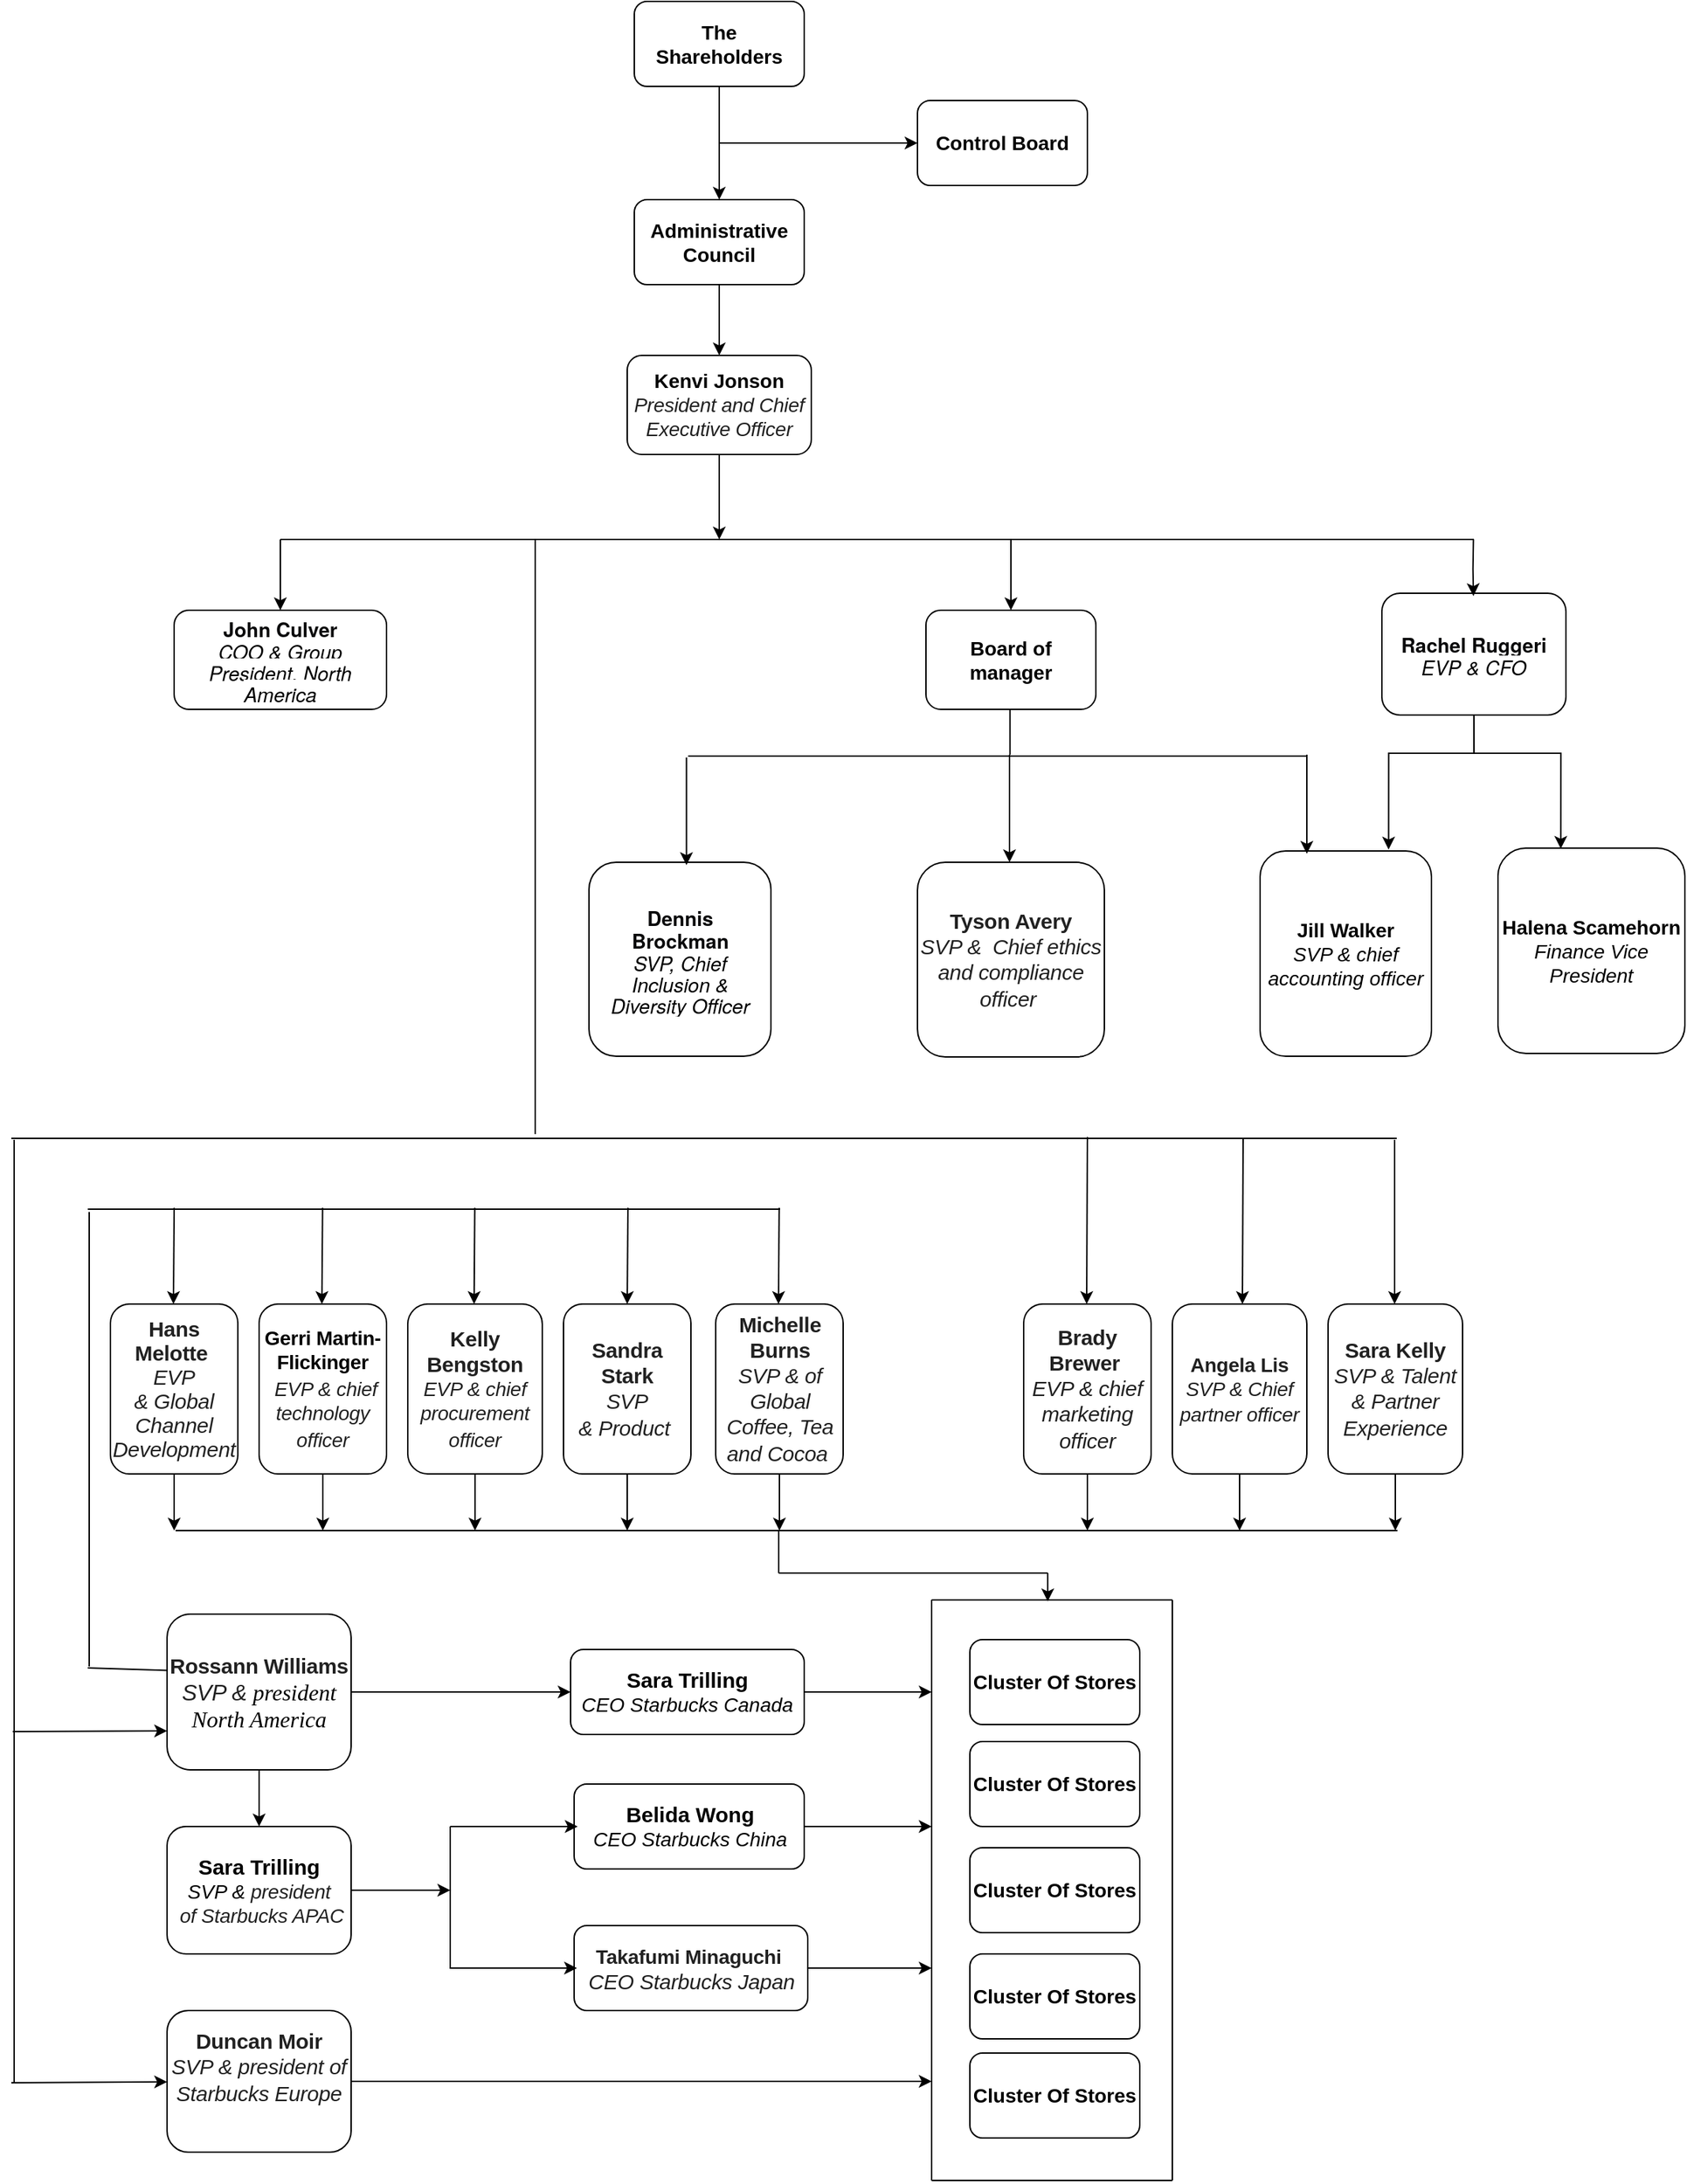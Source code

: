 <mxfile version="15.8.2" type="github">
  <diagram id="qDQVVjZggAvq5iXtG7DZ" name="Page-1">
    <mxGraphModel dx="1384" dy="695" grid="0" gridSize="10" guides="1" tooltips="1" connect="1" arrows="1" fold="1" page="1" pageScale="1" pageWidth="1654" pageHeight="2336" math="0" shadow="0">
      <root>
        <mxCell id="0" />
        <mxCell id="1" parent="0" />
        <mxCell id="n83esbBirV2OATA_u-Oh-4" style="edgeStyle=orthogonalEdgeStyle;rounded=0;orthogonalLoop=1;jettySize=auto;html=1;entryX=0.5;entryY=0;entryDx=0;entryDy=0;" parent="1" source="n83esbBirV2OATA_u-Oh-1" target="n83esbBirV2OATA_u-Oh-3" edge="1">
          <mxGeometry relative="1" as="geometry" />
        </mxCell>
        <mxCell id="n83esbBirV2OATA_u-Oh-1" value="&lt;b&gt;&lt;font style=&quot;font-size: 14px&quot;&gt;The Shareholders&lt;/font&gt;&lt;/b&gt;" style="rounded=1;whiteSpace=wrap;html=1;" parent="1" vertex="1">
          <mxGeometry x="480" y="20" width="120" height="60" as="geometry" />
        </mxCell>
        <mxCell id="n83esbBirV2OATA_u-Oh-10" style="edgeStyle=orthogonalEdgeStyle;rounded=0;orthogonalLoop=1;jettySize=auto;html=1;entryX=0.5;entryY=0;entryDx=0;entryDy=0;" parent="1" source="n83esbBirV2OATA_u-Oh-3" target="n83esbBirV2OATA_u-Oh-8" edge="1">
          <mxGeometry relative="1" as="geometry" />
        </mxCell>
        <mxCell id="n83esbBirV2OATA_u-Oh-3" value="&lt;b&gt;&lt;font style=&quot;font-size: 14px&quot;&gt;Administrative Council&lt;/font&gt;&lt;/b&gt;" style="rounded=1;whiteSpace=wrap;html=1;" parent="1" vertex="1">
          <mxGeometry x="480" y="160" width="120" height="60" as="geometry" />
        </mxCell>
        <mxCell id="n83esbBirV2OATA_u-Oh-5" value="&lt;b&gt;&lt;font style=&quot;font-size: 14px&quot;&gt;Control Board&lt;/font&gt;&lt;/b&gt;" style="rounded=1;whiteSpace=wrap;html=1;" parent="1" vertex="1">
          <mxGeometry x="680" y="90" width="120" height="60" as="geometry" />
        </mxCell>
        <mxCell id="n83esbBirV2OATA_u-Oh-7" value="" style="endArrow=classic;html=1;rounded=0;entryX=0;entryY=0.5;entryDx=0;entryDy=0;" parent="1" target="n83esbBirV2OATA_u-Oh-5" edge="1">
          <mxGeometry width="50" height="50" relative="1" as="geometry">
            <mxPoint x="540" y="120" as="sourcePoint" />
            <mxPoint x="490" y="270" as="targetPoint" />
          </mxGeometry>
        </mxCell>
        <mxCell id="n83esbBirV2OATA_u-Oh-12" style="edgeStyle=orthogonalEdgeStyle;rounded=0;orthogonalLoop=1;jettySize=auto;html=1;exitX=0.5;exitY=1;exitDx=0;exitDy=0;" parent="1" source="n83esbBirV2OATA_u-Oh-8" edge="1">
          <mxGeometry relative="1" as="geometry">
            <mxPoint x="540" y="400" as="targetPoint" />
          </mxGeometry>
        </mxCell>
        <mxCell id="n83esbBirV2OATA_u-Oh-8" value="&lt;font style=&quot;font-size: 14px&quot;&gt;&lt;b&gt;&lt;font style=&quot;font-size: 14px&quot;&gt;Kenvi Jonson&lt;/font&gt;&lt;/b&gt;&lt;br&gt;&lt;span style=&quot;color: rgba(0 , 0 , 0 , 0.87) ; font-family: &amp;#34;sodo sans&amp;#34; , , &amp;#34;blinkmacsystemfont&amp;#34; , &amp;#34;segoe ui&amp;#34; , &amp;#34;roboto&amp;#34; , &amp;#34;oxygen&amp;#34; , &amp;#34;ubuntu&amp;#34; , &amp;#34;cantarell&amp;#34; , &amp;#34;fira sans&amp;#34; , &amp;#34;droid sans&amp;#34; , &amp;#34;helvetica neue&amp;#34; , sans-serif ; letter-spacing: -0.14px ; background-color: rgb(255 , 255 , 255)&quot;&gt;&lt;font style=&quot;font-size: 14px&quot;&gt;&lt;i&gt;President and Chief Executive Officer&lt;/i&gt;&lt;/font&gt;&lt;/span&gt;&lt;/font&gt;" style="rounded=1;whiteSpace=wrap;html=1;" parent="1" vertex="1">
          <mxGeometry x="475" y="270" width="130" height="70" as="geometry" />
        </mxCell>
        <mxCell id="n83esbBirV2OATA_u-Oh-11" value="&lt;div class=&quot;_26nIL&quot; style=&quot;box-sizing: inherit ; outline: none ; margin-bottom: 1px ; padding: 0px 10px ; line-height: 16px ; overflow: hidden ; color: rgb(10 , 10 , 11) ; font-family: &amp;#34;basis grotesque pro&amp;#34; , &amp;#34;helveticaneue&amp;#34; , sans-serif ; font-size: 14px&quot;&gt;&lt;b&gt;&lt;font style=&quot;font-size: 14px&quot;&gt;John Culver&lt;/font&gt;&lt;/b&gt;&lt;/div&gt;&lt;div class=&quot;_1xSyr&quot; style=&quot;box-sizing: inherit ; line-height: 15px ; overflow: hidden ; padding: 0px 10px ; font-family: &amp;#34;basis grotesque pro&amp;#34; , &amp;#34;helveticaneue&amp;#34; , sans-serif ; font-size: 14px&quot;&gt;&lt;span style=&quot;font-family: &amp;#34;basis grotesque pro&amp;#34; , &amp;#34;helveticaneue&amp;#34; , sans-serif ; background-color: rgb(255 , 255 , 255)&quot;&gt;&lt;font style=&quot;font-size: 14px&quot;&gt;&lt;i&gt;COO &amp;amp; Group President, North America&lt;/i&gt;&lt;/font&gt;&lt;/span&gt;&lt;br&gt;&lt;/div&gt;" style="rounded=1;whiteSpace=wrap;html=1;" parent="1" vertex="1">
          <mxGeometry x="155" y="450" width="150" height="70" as="geometry" />
        </mxCell>
        <mxCell id="n83esbBirV2OATA_u-Oh-13" value="&lt;b&gt;&lt;font style=&quot;font-size: 14px&quot;&gt;Board of manager&lt;/font&gt;&lt;/b&gt;" style="rounded=1;whiteSpace=wrap;html=1;" parent="1" vertex="1">
          <mxGeometry x="686" y="450" width="120" height="70" as="geometry" />
        </mxCell>
        <mxCell id="gqmgcg7le5RDjrDc-x5_-16" style="edgeStyle=orthogonalEdgeStyle;rounded=0;orthogonalLoop=1;jettySize=auto;html=1;entryX=0.336;entryY=0.003;entryDx=0;entryDy=0;entryPerimeter=0;" edge="1" parent="1" source="n83esbBirV2OATA_u-Oh-16" target="n83esbBirV2OATA_u-Oh-28">
          <mxGeometry relative="1" as="geometry">
            <Array as="points">
              <mxPoint x="1073" y="551" />
              <mxPoint x="1134" y="551" />
            </Array>
          </mxGeometry>
        </mxCell>
        <mxCell id="gqmgcg7le5RDjrDc-x5_-27" style="edgeStyle=orthogonalEdgeStyle;rounded=0;orthogonalLoop=1;jettySize=auto;html=1;entryX=0.75;entryY=0;entryDx=0;entryDy=0;fontColor=#000000;" edge="1" parent="1">
          <mxGeometry relative="1" as="geometry">
            <mxPoint x="1073.067" y="523" as="sourcePoint" />
            <mxPoint x="1012.75" y="619" as="targetPoint" />
            <Array as="points">
              <mxPoint x="1073" y="551" />
              <mxPoint x="1013" y="551" />
            </Array>
          </mxGeometry>
        </mxCell>
        <mxCell id="n83esbBirV2OATA_u-Oh-16" value="&lt;div class=&quot;_26nIL&quot; style=&quot;box-sizing: inherit ; outline: none ; margin-bottom: 1px ; padding: 0px 10px ; line-height: 16px ; overflow: hidden ; color: rgb(10 , 10 , 11) ; font-family: &amp;#34;basis grotesque pro&amp;#34; , &amp;#34;helveticaneue&amp;#34; , sans-serif ; font-size: 14px&quot;&gt;&lt;font style=&quot;box-sizing: inherit ; vertical-align: inherit ; font-size: 14px&quot;&gt;&lt;b&gt;Rachel Ruggeri&lt;/b&gt;&lt;/font&gt;&lt;/div&gt;&lt;div class=&quot;_1xSyr&quot; style=&quot;box-sizing: inherit ; line-height: 15px ; overflow: hidden ; padding: 0px 10px ; font-family: &amp;#34;basis grotesque pro&amp;#34; , &amp;#34;helveticaneue&amp;#34; , sans-serif ; font-size: 14px&quot;&gt;&lt;font style=&quot;box-sizing: inherit ; vertical-align: inherit ; font-size: 14px&quot;&gt;&lt;i&gt;EVP &amp;amp; CFO&lt;/i&gt;&lt;/font&gt;&lt;/div&gt;" style="rounded=1;whiteSpace=wrap;html=1;" parent="1" vertex="1">
          <mxGeometry x="1008" y="438" width="130" height="86" as="geometry" />
        </mxCell>
        <mxCell id="n83esbBirV2OATA_u-Oh-20" value="" style="endArrow=none;html=1;rounded=0;" parent="1" edge="1">
          <mxGeometry width="50" height="50" relative="1" as="geometry">
            <mxPoint x="230" y="400" as="sourcePoint" />
            <mxPoint x="1073" y="400" as="targetPoint" />
          </mxGeometry>
        </mxCell>
        <mxCell id="n83esbBirV2OATA_u-Oh-23" value="" style="endArrow=classic;html=1;rounded=0;" parent="1" target="n83esbBirV2OATA_u-Oh-11" edge="1">
          <mxGeometry width="50" height="50" relative="1" as="geometry">
            <mxPoint x="230" y="400" as="sourcePoint" />
            <mxPoint x="490" y="470" as="targetPoint" />
          </mxGeometry>
        </mxCell>
        <mxCell id="n83esbBirV2OATA_u-Oh-24" value="" style="endArrow=classic;html=1;rounded=0;entryX=0.5;entryY=0;entryDx=0;entryDy=0;" parent="1" target="n83esbBirV2OATA_u-Oh-13" edge="1">
          <mxGeometry width="50" height="50" relative="1" as="geometry">
            <mxPoint x="746" y="400" as="sourcePoint" />
            <mxPoint x="490" y="470" as="targetPoint" />
          </mxGeometry>
        </mxCell>
        <mxCell id="n83esbBirV2OATA_u-Oh-25" value="" style="endArrow=classic;html=1;rounded=0;" parent="1" edge="1">
          <mxGeometry width="50" height="50" relative="1" as="geometry">
            <mxPoint x="1072.66" y="400" as="sourcePoint" />
            <mxPoint x="1072.66" y="440" as="targetPoint" />
            <Array as="points">
              <mxPoint x="1072.33" y="421" />
            </Array>
          </mxGeometry>
        </mxCell>
        <mxCell id="n83esbBirV2OATA_u-Oh-26" value="&lt;div class=&quot;_26nIL&quot; style=&quot;box-sizing: inherit ; outline: none ; margin-bottom: 1px ; padding: 0px 10px ; line-height: 16px ; overflow: hidden ; color: rgb(10 , 10 , 11) ; font-family: &amp;#34;basis grotesque pro&amp;#34; , &amp;#34;helveticaneue&amp;#34; , sans-serif ; font-size: 14px&quot;&gt;&lt;b&gt;&lt;font style=&quot;font-size: 14px&quot;&gt;Dennis Brockman&lt;/font&gt;&lt;/b&gt;&lt;/div&gt;&lt;div class=&quot;_1xSyr&quot; style=&quot;box-sizing: inherit ; line-height: 15px ; overflow: hidden ; padding: 0px 10px ; font-family: &amp;#34;basis grotesque pro&amp;#34; , &amp;#34;helveticaneue&amp;#34; , sans-serif ; font-size: 14px&quot;&gt;&lt;font style=&quot;font-size: 14px&quot;&gt;&lt;i&gt;SVP, Chief Inclusion &amp;amp; Diversity Officer&lt;/i&gt;&lt;/font&gt;&lt;/div&gt;" style="rounded=1;whiteSpace=wrap;html=1;" parent="1" vertex="1">
          <mxGeometry x="448" y="628" width="128.5" height="137" as="geometry" />
        </mxCell>
        <mxCell id="n83esbBirV2OATA_u-Oh-27" value="&lt;font style=&quot;font-size: 14px&quot;&gt;&lt;font style=&quot;font-size: 14px&quot;&gt;&lt;b&gt;Jill Walker&lt;/b&gt;&lt;/font&gt;&lt;br&gt;&lt;i&gt;SVP &amp;amp; chief accounting officer&lt;/i&gt;&lt;/font&gt;" style="rounded=1;whiteSpace=wrap;html=1;" parent="1" vertex="1">
          <mxGeometry x="922" y="620" width="121" height="145" as="geometry" />
        </mxCell>
        <mxCell id="n83esbBirV2OATA_u-Oh-28" value="&lt;font style=&quot;font-size: 14px&quot;&gt;&lt;b&gt;&lt;font style=&quot;font-size: 14px&quot;&gt;Halena Scamehorn&lt;/font&gt;&lt;/b&gt;&lt;br&gt;&lt;i&gt;Finance Vice President&lt;/i&gt;&lt;/font&gt;" style="rounded=1;whiteSpace=wrap;html=1;" parent="1" vertex="1">
          <mxGeometry x="1090" y="618" width="132" height="145" as="geometry" />
        </mxCell>
        <mxCell id="n83esbBirV2OATA_u-Oh-41" value="&lt;font style=&quot;font-size: 15px&quot;&gt;&lt;span style=&quot;color: rgba(0 , 0 , 0 , 0.87) ; letter-spacing: -0.14px ; background-color: rgb(255 , 255 , 255)&quot;&gt;&lt;b&gt;&lt;font style=&quot;font-size: 15px&quot;&gt;Tyson Avery&lt;/font&gt;&lt;/b&gt;&lt;br&gt;&lt;font style=&quot;font-size: 15px&quot;&gt;&lt;i&gt;SVP &amp;amp;&amp;nbsp;&lt;/i&gt;&lt;/font&gt;&lt;/span&gt;&lt;span style=&quot;color: rgba(0 , 0 , 0 , 0.87) ; letter-spacing: -0.14px ; background-color: rgb(255 , 255 , 255)&quot;&gt;&lt;font style=&quot;font-size: 15px&quot;&gt;&lt;i&gt;&amp;nbsp;Chief ethics and compliance officer&amp;nbsp;&lt;/i&gt;&lt;/font&gt;&lt;/span&gt;&lt;/font&gt;&lt;span style=&quot;color: rgba(0 , 0 , 0 , 0.87) ; font-family: &amp;#34;sodo sans&amp;#34; , , &amp;#34;blinkmacsystemfont&amp;#34; , &amp;#34;segoe ui&amp;#34; , &amp;#34;roboto&amp;#34; , &amp;#34;oxygen&amp;#34; , &amp;#34;ubuntu&amp;#34; , &amp;#34;cantarell&amp;#34; , &amp;#34;fira sans&amp;#34; , &amp;#34;droid sans&amp;#34; , &amp;#34;helvetica neue&amp;#34; , sans-serif ; font-size: 16px ; letter-spacing: -0.14px ; background-color: rgb(255 , 255 , 255)&quot;&gt;&lt;br&gt;&lt;/span&gt;" style="rounded=1;whiteSpace=wrap;html=1;fontSize=12;" parent="1" vertex="1">
          <mxGeometry x="680" y="628" width="132" height="137.5" as="geometry" />
        </mxCell>
        <mxCell id="n83esbBirV2OATA_u-Oh-114" style="edgeStyle=orthogonalEdgeStyle;rounded=0;orthogonalLoop=1;jettySize=auto;html=1;fontSize=14;fontColor=#000000;" parent="1" source="n83esbBirV2OATA_u-Oh-50" edge="1">
          <mxGeometry relative="1" as="geometry">
            <mxPoint x="155" y="1100" as="targetPoint" />
          </mxGeometry>
        </mxCell>
        <mxCell id="n83esbBirV2OATA_u-Oh-50" value="&lt;div class=&quot;_26nIL&quot; style=&quot;box-sizing: inherit ; outline: none ; font-size: 14px ; margin-bottom: 1px ; padding: 0px 10px ; line-height: 16px ; overflow: hidden ; color: rgb(10 , 10 , 11) ; font-family: &amp;#34;basis grotesque pro&amp;#34; , &amp;#34;helveticaneue&amp;#34; , sans-serif&quot;&gt;&lt;span style=&quot;font-family: &amp;#34;helvetica&amp;#34; ; color: rgba(0 , 0 , 0 , 0.87) ; letter-spacing: -0.14px ; background-color: rgb(255 , 255 , 255) ; font-size: 15px&quot;&gt;&lt;b&gt;Hans Melotte&amp;nbsp;&lt;/b&gt;&lt;br&gt;&lt;i&gt;EVP &amp;amp;&lt;/i&gt;&lt;/span&gt;&lt;span style=&quot;font-family: &amp;#34;helvetica&amp;#34; ; color: rgba(0 , 0 , 0 , 0.87) ; letter-spacing: -0.14px ; background-color: rgb(255 , 255 , 255) ; font-size: 15px&quot;&gt;&lt;i&gt;&amp;nbsp;Global Channel Development&lt;/i&gt;&lt;/span&gt;&lt;br&gt;&lt;/div&gt;" style="rounded=1;whiteSpace=wrap;html=1;fontSize=12;" parent="1" vertex="1">
          <mxGeometry x="110" y="940" width="90" height="120" as="geometry" />
        </mxCell>
        <mxCell id="n83esbBirV2OATA_u-Oh-115" style="edgeStyle=orthogonalEdgeStyle;rounded=0;orthogonalLoop=1;jettySize=auto;html=1;fontSize=14;fontColor=#000000;" parent="1" source="n83esbBirV2OATA_u-Oh-51" edge="1">
          <mxGeometry relative="1" as="geometry">
            <mxPoint x="260" y="1100" as="targetPoint" />
          </mxGeometry>
        </mxCell>
        <mxCell id="n83esbBirV2OATA_u-Oh-51" value="&lt;span style=&quot;letter-spacing: -0.14px ; background-color: rgb(255 , 255 , 255)&quot;&gt;&lt;font size=&quot;1&quot;&gt;&lt;b style=&quot;font-size: 14px&quot;&gt;Gerri Martin-Flickinger&lt;/b&gt;&lt;/font&gt;&lt;br&gt;&lt;/span&gt;&lt;span style=&quot;color: rgba(0 , 0 , 0 , 0.87) ; font-family: &amp;#34;sodo sans&amp;#34; , , &amp;#34;blinkmacsystemfont&amp;#34; , &amp;#34;segoe ui&amp;#34; , &amp;#34;roboto&amp;#34; , &amp;#34;oxygen&amp;#34; , &amp;#34;ubuntu&amp;#34; , &amp;#34;cantarell&amp;#34; , &amp;#34;fira sans&amp;#34; , &amp;#34;droid sans&amp;#34; , &amp;#34;helvetica neue&amp;#34; , sans-serif ; font-size: 16px ; letter-spacing: -0.14px ; background-color: rgb(255 , 255 , 255)&quot;&gt;&amp;nbsp;&lt;/span&gt;&lt;span style=&quot;color: rgba(0 , 0 , 0 , 0.87) ; letter-spacing: -0.14px ; background-color: rgb(255 , 255 , 255)&quot;&gt;&lt;font style=&quot;font-size: 14px&quot;&gt;&lt;i&gt;EVP &amp;amp; chief technology officer&lt;/i&gt;&lt;/font&gt;&lt;/span&gt;&lt;span style=&quot;color: rgba(0 , 0 , 0 , 0.87) ; font-family: &amp;#34;sodo sans&amp;#34; , , &amp;#34;blinkmacsystemfont&amp;#34; , &amp;#34;segoe ui&amp;#34; , &amp;#34;roboto&amp;#34; , &amp;#34;oxygen&amp;#34; , &amp;#34;ubuntu&amp;#34; , &amp;#34;cantarell&amp;#34; , &amp;#34;fira sans&amp;#34; , &amp;#34;droid sans&amp;#34; , &amp;#34;helvetica neue&amp;#34; , sans-serif ; font-size: 16px ; letter-spacing: -0.14px ; background-color: rgb(255 , 255 , 255)&quot;&gt;&lt;br&gt;&lt;/span&gt;" style="rounded=1;whiteSpace=wrap;html=1;fontSize=12;" parent="1" vertex="1">
          <mxGeometry x="215" y="940" width="90" height="120" as="geometry" />
        </mxCell>
        <mxCell id="n83esbBirV2OATA_u-Oh-116" style="edgeStyle=orthogonalEdgeStyle;rounded=0;orthogonalLoop=1;jettySize=auto;html=1;fontSize=14;fontColor=#000000;" parent="1" source="n83esbBirV2OATA_u-Oh-53" edge="1">
          <mxGeometry relative="1" as="geometry">
            <mxPoint x="367.5" y="1100" as="targetPoint" />
          </mxGeometry>
        </mxCell>
        <mxCell id="n83esbBirV2OATA_u-Oh-53" value="&lt;span style=&quot;color: rgba(0 , 0 , 0 , 0.87) ; letter-spacing: -0.14px ; background-color: rgb(255 , 255 , 255) ; font-size: 14px&quot;&gt;&lt;font style=&quot;font-size: 15px&quot; size=&quot;1&quot;&gt;&lt;b style=&quot;font-size: 15px&quot;&gt;Kelly Bengston&lt;/b&gt;&lt;/font&gt;&lt;br&gt;&lt;font style=&quot;font-size: 14px&quot;&gt;&lt;i&gt;EVP &amp;amp;&amp;nbsp;&lt;/i&gt;&lt;/font&gt;&lt;/span&gt;&lt;span style=&quot;color: rgba(0 , 0 , 0 , 0.87) ; letter-spacing: -0.14px ; background-color: rgb(255 , 255 , 255) ; font-size: 14px&quot;&gt;&lt;font style=&quot;font-size: 14px&quot;&gt;&lt;i&gt;chief procurement officer&lt;/i&gt;&lt;/font&gt;&lt;/span&gt;&lt;span style=&quot;color: rgba(0 , 0 , 0 , 0.87) ; font-family: &amp;#34;sodo sans&amp;#34; , , &amp;#34;blinkmacsystemfont&amp;#34; , &amp;#34;segoe ui&amp;#34; , &amp;#34;roboto&amp;#34; , &amp;#34;oxygen&amp;#34; , &amp;#34;ubuntu&amp;#34; , &amp;#34;cantarell&amp;#34; , &amp;#34;fira sans&amp;#34; , &amp;#34;droid sans&amp;#34; , &amp;#34;helvetica neue&amp;#34; , sans-serif ; font-size: 16px ; letter-spacing: -0.14px ; background-color: rgb(255 , 255 , 255)&quot;&gt;&lt;br&gt;&lt;/span&gt;" style="rounded=1;whiteSpace=wrap;html=1;fontSize=12;" parent="1" vertex="1">
          <mxGeometry x="320" y="940" width="95" height="120" as="geometry" />
        </mxCell>
        <mxCell id="n83esbBirV2OATA_u-Oh-117" style="edgeStyle=orthogonalEdgeStyle;rounded=0;orthogonalLoop=1;jettySize=auto;html=1;fontSize=14;fontColor=#000000;" parent="1" source="n83esbBirV2OATA_u-Oh-59" edge="1">
          <mxGeometry relative="1" as="geometry">
            <mxPoint x="475" y="1100" as="targetPoint" />
          </mxGeometry>
        </mxCell>
        <mxCell id="n83esbBirV2OATA_u-Oh-59" value="&lt;span style=&quot;color: rgba(0 , 0 , 0 , 0.87) ; letter-spacing: -0.14px ; background-color: rgb(255 , 255 , 255) ; font-size: 15px&quot;&gt;&lt;font style=&quot;font-size: 15px&quot;&gt;&lt;b&gt;Sandra Stark&lt;/b&gt;&lt;/font&gt;&lt;br&gt;&lt;font style=&quot;font-size: 15px&quot;&gt;&lt;i&gt;SVP &amp;amp;&amp;nbsp;&lt;/i&gt;&lt;/font&gt;&lt;/span&gt;&lt;span style=&quot;color: rgba(0 , 0 , 0 , 0.87) ; letter-spacing: -0.14px ; background-color: rgb(255 , 255 , 255) ; font-size: 15px&quot;&gt;&lt;font style=&quot;font-size: 15px&quot;&gt;&lt;i&gt;Product&amp;nbsp;&lt;/i&gt;&lt;/font&gt;&lt;/span&gt;&lt;span style=&quot;color: rgba(0 , 0 , 0 , 0.87) ; font-family: &amp;#34;sodo sans&amp;#34; , , &amp;#34;blinkmacsystemfont&amp;#34; , &amp;#34;segoe ui&amp;#34; , &amp;#34;roboto&amp;#34; , &amp;#34;oxygen&amp;#34; , &amp;#34;ubuntu&amp;#34; , &amp;#34;cantarell&amp;#34; , &amp;#34;fira sans&amp;#34; , &amp;#34;droid sans&amp;#34; , &amp;#34;helvetica neue&amp;#34; , sans-serif ; font-size: 16px ; letter-spacing: -0.14px ; background-color: rgb(255 , 255 , 255)&quot;&gt;&lt;br&gt;&lt;/span&gt;" style="rounded=1;whiteSpace=wrap;html=1;fontSize=12;" parent="1" vertex="1">
          <mxGeometry x="430" y="940" width="90" height="120" as="geometry" />
        </mxCell>
        <mxCell id="n83esbBirV2OATA_u-Oh-118" style="edgeStyle=orthogonalEdgeStyle;rounded=0;orthogonalLoop=1;jettySize=auto;html=1;fontSize=14;fontColor=#000000;" parent="1" source="n83esbBirV2OATA_u-Oh-60" edge="1">
          <mxGeometry relative="1" as="geometry">
            <mxPoint x="582.5" y="1100" as="targetPoint" />
          </mxGeometry>
        </mxCell>
        <mxCell id="n83esbBirV2OATA_u-Oh-60" value="&lt;span style=&quot;color: rgba(0 , 0 , 0 , 0.87) ; letter-spacing: -0.14px ; background-color: rgb(255 , 255 , 255) ; font-size: 15px&quot;&gt;&lt;font style=&quot;font-size: 15px&quot;&gt;&lt;b&gt;Michelle Burns&lt;/b&gt;&lt;/font&gt;&lt;br&gt;&lt;i&gt;&lt;font style=&quot;font-size: 15px&quot;&gt;SVP &amp;amp;&amp;nbsp;&lt;/font&gt;&lt;/i&gt;&lt;/span&gt;&lt;span style=&quot;color: rgba(0 , 0 , 0 , 0.87) ; letter-spacing: -0.14px ; background-color: rgb(255 , 255 , 255) ; font-size: 15px&quot;&gt;&lt;i&gt;&lt;font style=&quot;font-size: 15px&quot;&gt;of Global Coffee, Tea and Cocoa&amp;nbsp;&lt;/font&gt;&lt;/i&gt;&lt;/span&gt;&lt;span style=&quot;color: rgba(0 , 0 , 0 , 0.87) ; font-family: &amp;#34;sodo sans&amp;#34; , , &amp;#34;blinkmacsystemfont&amp;#34; , &amp;#34;segoe ui&amp;#34; , &amp;#34;roboto&amp;#34; , &amp;#34;oxygen&amp;#34; , &amp;#34;ubuntu&amp;#34; , &amp;#34;cantarell&amp;#34; , &amp;#34;fira sans&amp;#34; , &amp;#34;droid sans&amp;#34; , &amp;#34;helvetica neue&amp;#34; , sans-serif ; font-size: 16px ; letter-spacing: -0.14px ; background-color: rgb(255 , 255 , 255)&quot;&gt;&lt;br&gt;&lt;/span&gt;" style="rounded=1;whiteSpace=wrap;html=1;fontSize=12;" parent="1" vertex="1">
          <mxGeometry x="537.5" y="940" width="90" height="120" as="geometry" />
        </mxCell>
        <mxCell id="n83esbBirV2OATA_u-Oh-121" style="edgeStyle=orthogonalEdgeStyle;rounded=0;orthogonalLoop=1;jettySize=auto;html=1;fontSize=14;fontColor=#000000;" parent="1" source="n83esbBirV2OATA_u-Oh-62" edge="1">
          <mxGeometry relative="1" as="geometry">
            <mxPoint x="800" y="1100" as="targetPoint" />
          </mxGeometry>
        </mxCell>
        <mxCell id="n83esbBirV2OATA_u-Oh-62" value="&lt;span style=&quot;color: rgba(0 , 0 , 0 , 0.87) ; letter-spacing: -0.14px ; background-color: rgb(255 , 255 , 255) ; font-size: 15px&quot;&gt;&lt;b&gt;Brady Brewer&amp;nbsp;&lt;/b&gt;&lt;br&gt;&lt;i&gt;EVP &amp;amp;&amp;nbsp;&lt;/i&gt;&lt;/span&gt;&lt;span style=&quot;color: rgba(0 , 0 , 0 , 0.87) ; letter-spacing: -0.14px ; background-color: rgb(255 , 255 , 255) ; font-size: 15px&quot;&gt;&lt;i&gt;chief marketing officer&lt;/i&gt;&lt;/span&gt;&lt;span style=&quot;color: rgba(0 , 0 , 0 , 0.87) ; font-family: &amp;#34;sodo sans&amp;#34; , , &amp;#34;blinkmacsystemfont&amp;#34; , &amp;#34;segoe ui&amp;#34; , &amp;#34;roboto&amp;#34; , &amp;#34;oxygen&amp;#34; , &amp;#34;ubuntu&amp;#34; , &amp;#34;cantarell&amp;#34; , &amp;#34;fira sans&amp;#34; , &amp;#34;droid sans&amp;#34; , &amp;#34;helvetica neue&amp;#34; , sans-serif ; font-size: 16px ; letter-spacing: -0.14px ; background-color: rgb(255 , 255 , 255)&quot;&gt;&lt;br&gt;&lt;/span&gt;" style="rounded=1;whiteSpace=wrap;html=1;fontSize=12;" parent="1" vertex="1">
          <mxGeometry x="755" y="940" width="90" height="120" as="geometry" />
        </mxCell>
        <mxCell id="n83esbBirV2OATA_u-Oh-134" style="edgeStyle=orthogonalEdgeStyle;rounded=0;orthogonalLoop=1;jettySize=auto;html=1;fontSize=15;fontColor=#000000;" parent="1" source="n83esbBirV2OATA_u-Oh-63" edge="1">
          <mxGeometry relative="1" as="geometry">
            <mxPoint x="907.5" y="1100" as="targetPoint" />
          </mxGeometry>
        </mxCell>
        <mxCell id="n83esbBirV2OATA_u-Oh-63" value="&lt;span style=&quot;color: rgba(0 , 0 , 0 , 0.87) ; letter-spacing: -0.14px ; background-color: rgb(255 , 255 , 255) ; font-size: 14px&quot;&gt;&lt;b style=&quot;font-size: 15px&quot;&gt;&lt;font style=&quot;font-size: 14px&quot;&gt;Angela Lis&lt;/font&gt;&lt;/b&gt;&lt;br&gt;&lt;i&gt;SVP &amp;amp; C&lt;/i&gt;&lt;/span&gt;&lt;span style=&quot;color: rgba(0 , 0 , 0 , 0.87) ; letter-spacing: -0.14px ; background-color: rgb(255 , 255 , 255) ; font-size: 14px&quot;&gt;&lt;i&gt;hief partner officer&lt;/i&gt;&lt;/span&gt;&lt;span style=&quot;color: rgba(0 , 0 , 0 , 0.87) ; font-family: &amp;#34;sodo sans&amp;#34; , , &amp;#34;blinkmacsystemfont&amp;#34; , &amp;#34;segoe ui&amp;#34; , &amp;#34;roboto&amp;#34; , &amp;#34;oxygen&amp;#34; , &amp;#34;ubuntu&amp;#34; , &amp;#34;cantarell&amp;#34; , &amp;#34;fira sans&amp;#34; , &amp;#34;droid sans&amp;#34; , &amp;#34;helvetica neue&amp;#34; , sans-serif ; font-size: 16px ; letter-spacing: -0.14px ; background-color: rgb(255 , 255 , 255)&quot;&gt;&lt;br&gt;&lt;/span&gt;" style="rounded=1;whiteSpace=wrap;html=1;fontSize=12;" parent="1" vertex="1">
          <mxGeometry x="860" y="940" width="95" height="120" as="geometry" />
        </mxCell>
        <mxCell id="n83esbBirV2OATA_u-Oh-123" style="edgeStyle=orthogonalEdgeStyle;rounded=0;orthogonalLoop=1;jettySize=auto;html=1;fontSize=14;fontColor=#000000;" parent="1" source="n83esbBirV2OATA_u-Oh-64" edge="1">
          <mxGeometry relative="1" as="geometry">
            <mxPoint x="1017.5" y="1100" as="targetPoint" />
          </mxGeometry>
        </mxCell>
        <mxCell id="n83esbBirV2OATA_u-Oh-64" value="&lt;span style=&quot;color: rgba(0 , 0 , 0 , 0.87) ; letter-spacing: -0.14px ; background-color: rgb(255 , 255 , 255) ; font-size: 15px&quot;&gt;&lt;font style=&quot;font-size: 15px&quot;&gt;&lt;b&gt;Sara Kelly&lt;/b&gt;&lt;/font&gt;&lt;br&gt;&lt;font style=&quot;font-size: 15px&quot;&gt;&lt;i&gt;SVP &amp;amp;&amp;nbsp;&lt;/i&gt;&lt;/font&gt;&lt;/span&gt;&lt;span style=&quot;color: rgba(0 , 0 , 0 , 0.87) ; letter-spacing: -0.14px ; background-color: rgb(255 , 255 , 255) ; font-size: 15px&quot;&gt;&lt;font style=&quot;font-size: 15px&quot;&gt;&lt;i&gt;Talent &amp;amp; Partner Experience&lt;/i&gt;&lt;/font&gt;&lt;/span&gt;&lt;span style=&quot;color: rgba(0 , 0 , 0 , 0.87) ; font-family: &amp;#34;sodo sans&amp;#34; , , &amp;#34;blinkmacsystemfont&amp;#34; , &amp;#34;segoe ui&amp;#34; , &amp;#34;roboto&amp;#34; , &amp;#34;oxygen&amp;#34; , &amp;#34;ubuntu&amp;#34; , &amp;#34;cantarell&amp;#34; , &amp;#34;fira sans&amp;#34; , &amp;#34;droid sans&amp;#34; , &amp;#34;helvetica neue&amp;#34; , sans-serif ; font-size: 16px ; letter-spacing: -0.14px ; background-color: rgb(255 , 255 , 255)&quot;&gt;&lt;br&gt;&lt;/span&gt;" style="rounded=1;whiteSpace=wrap;html=1;fontSize=12;" parent="1" vertex="1">
          <mxGeometry x="970" y="940" width="95" height="120" as="geometry" />
        </mxCell>
        <mxCell id="n83esbBirV2OATA_u-Oh-65" value="" style="endArrow=none;html=1;rounded=0;fontSize=14;" parent="1" edge="1">
          <mxGeometry width="50" height="50" relative="1" as="geometry">
            <mxPoint x="410" y="820" as="sourcePoint" />
            <mxPoint x="410" y="400" as="targetPoint" />
          </mxGeometry>
        </mxCell>
        <mxCell id="n83esbBirV2OATA_u-Oh-68" value="" style="endArrow=classic;html=1;rounded=0;fontSize=14;" parent="1" edge="1">
          <mxGeometry width="50" height="50" relative="1" as="geometry">
            <mxPoint x="155" y="872" as="sourcePoint" />
            <mxPoint x="154.5" y="940" as="targetPoint" />
          </mxGeometry>
        </mxCell>
        <mxCell id="n83esbBirV2OATA_u-Oh-74" value="" style="endArrow=classic;html=1;rounded=0;fontSize=14;" parent="1" edge="1">
          <mxGeometry width="50" height="50" relative="1" as="geometry">
            <mxPoint x="800" y="822" as="sourcePoint" />
            <mxPoint x="799.5" y="940" as="targetPoint" />
          </mxGeometry>
        </mxCell>
        <mxCell id="n83esbBirV2OATA_u-Oh-75" value="" style="endArrow=classic;html=1;rounded=0;fontSize=14;" parent="1" edge="1">
          <mxGeometry width="50" height="50" relative="1" as="geometry">
            <mxPoint x="910" y="823" as="sourcePoint" />
            <mxPoint x="909.5" y="940" as="targetPoint" />
          </mxGeometry>
        </mxCell>
        <mxCell id="n83esbBirV2OATA_u-Oh-76" value="" style="endArrow=classic;html=1;rounded=0;fontSize=14;" parent="1" edge="1">
          <mxGeometry width="50" height="50" relative="1" as="geometry">
            <mxPoint x="1017" y="824" as="sourcePoint" />
            <mxPoint x="1017" y="940" as="targetPoint" />
          </mxGeometry>
        </mxCell>
        <mxCell id="n83esbBirV2OATA_u-Oh-80" style="edgeStyle=orthogonalEdgeStyle;rounded=0;orthogonalLoop=1;jettySize=auto;html=1;exitX=0.5;exitY=1;exitDx=0;exitDy=0;entryX=0.5;entryY=0;entryDx=0;entryDy=0;fontSize=14;fontColor=#000000;" parent="1" source="n83esbBirV2OATA_u-Oh-77" target="n83esbBirV2OATA_u-Oh-78" edge="1">
          <mxGeometry relative="1" as="geometry" />
        </mxCell>
        <mxCell id="n83esbBirV2OATA_u-Oh-86" style="edgeStyle=orthogonalEdgeStyle;rounded=0;orthogonalLoop=1;jettySize=auto;html=1;fontSize=14;fontColor=#000000;" parent="1" source="n83esbBirV2OATA_u-Oh-77" target="n83esbBirV2OATA_u-Oh-81" edge="1">
          <mxGeometry relative="1" as="geometry" />
        </mxCell>
        <mxCell id="n83esbBirV2OATA_u-Oh-77" value="&lt;span style=&quot;color: rgba(0 , 0 , 0 , 0.87) ; letter-spacing: -0.14px ; background-color: rgb(255 , 255 , 255) ; font-size: 16px&quot;&gt;&lt;font style=&quot;font-size: 15px&quot;&gt;&lt;b&gt;Rossann Williams&lt;/b&gt;&lt;/font&gt;&lt;br&gt;&lt;font style=&quot;font-size: 16px&quot;&gt;&lt;i&gt;SVP &amp;amp;&amp;nbsp;&lt;/i&gt;&lt;/font&gt;&lt;/span&gt;&lt;span style=&quot;font-family: &amp;#34;lander&amp;#34; , serif ; text-align: left ; background-color: rgb(255 , 255 , 255) ; font-size: 16px&quot;&gt;&lt;font style=&quot;font-size: 16px&quot;&gt;&lt;i&gt;president North America&lt;/i&gt;&lt;/font&gt;&lt;/span&gt;&lt;span style=&quot;color: rgba(0 , 0 , 0 , 0.87) ; font-family: &amp;#34;sodo sans&amp;#34; , , &amp;#34;blinkmacsystemfont&amp;#34; , &amp;#34;segoe ui&amp;#34; , &amp;#34;roboto&amp;#34; , &amp;#34;oxygen&amp;#34; , &amp;#34;ubuntu&amp;#34; , &amp;#34;cantarell&amp;#34; , &amp;#34;fira sans&amp;#34; , &amp;#34;droid sans&amp;#34; , &amp;#34;helvetica neue&amp;#34; , sans-serif ; font-size: 16px ; letter-spacing: -0.14px ; background-color: rgb(255 , 255 , 255)&quot;&gt;&lt;br&gt;&lt;/span&gt;" style="rounded=1;whiteSpace=wrap;html=1;fontSize=14;" parent="1" vertex="1">
          <mxGeometry x="150" y="1159" width="130" height="110" as="geometry" />
        </mxCell>
        <mxCell id="n83esbBirV2OATA_u-Oh-89" style="edgeStyle=orthogonalEdgeStyle;rounded=0;orthogonalLoop=1;jettySize=auto;html=1;fontSize=14;fontColor=#000000;" parent="1" source="n83esbBirV2OATA_u-Oh-78" edge="1">
          <mxGeometry relative="1" as="geometry">
            <mxPoint x="350" y="1354" as="targetPoint" />
          </mxGeometry>
        </mxCell>
        <mxCell id="n83esbBirV2OATA_u-Oh-78" value="&lt;font style=&quot;font-size: 15px&quot;&gt;&lt;b&gt;Sara Trilling&lt;/b&gt;&lt;/font&gt;&lt;br&gt;&lt;i&gt;SVP &amp;amp;&amp;nbsp;&lt;span style=&quot;color: rgba(0 , 0 , 0 , 0.87) ; letter-spacing: -0.14px ; background-color: rgb(255 , 255 , 255)&quot;&gt;president&lt;/span&gt;&lt;br&gt;&amp;nbsp;&lt;span style=&quot;color: rgba(0 , 0 , 0 , 0.87) ; letter-spacing: -0.14px ; background-color: rgb(255 , 255 , 255)&quot;&gt;of Starbucks APAC&lt;/span&gt;&lt;/i&gt;" style="rounded=1;whiteSpace=wrap;html=1;fontSize=14;fontColor=#000000;" parent="1" vertex="1">
          <mxGeometry x="150" y="1309" width="130" height="90" as="geometry" />
        </mxCell>
        <mxCell id="n83esbBirV2OATA_u-Oh-103" style="edgeStyle=orthogonalEdgeStyle;rounded=0;orthogonalLoop=1;jettySize=auto;html=1;fontSize=14;fontColor=#000000;" parent="1" source="n83esbBirV2OATA_u-Oh-79" edge="1">
          <mxGeometry relative="1" as="geometry">
            <mxPoint x="690" y="1489" as="targetPoint" />
          </mxGeometry>
        </mxCell>
        <mxCell id="n83esbBirV2OATA_u-Oh-79" value="&lt;span style=&quot;color: rgba(0 , 0 , 0 , 0.87) ; letter-spacing: -0.14px ; background-color: rgb(255 , 255 , 255)&quot;&gt;&lt;font style=&quot;font-size: 15px&quot;&gt;&lt;b&gt;Duncan Moir&lt;/b&gt;&lt;/font&gt;&lt;br&gt;&lt;/span&gt;&lt;span style=&quot;color: rgba(0 , 0 , 0 , 0.87) ; letter-spacing: -0.14px ; background-color: rgb(255 , 255 , 255)&quot;&gt;&lt;font style=&quot;font-size: 15px&quot;&gt;&lt;i&gt;SVP &amp;amp; president of Starbucks Europe&lt;/i&gt;&lt;/font&gt;&lt;/span&gt;&lt;span style=&quot;color: rgba(0 , 0 , 0 , 0.87) ; font-family: &amp;#34;sodo sans&amp;#34; , , &amp;#34;blinkmacsystemfont&amp;#34; , &amp;#34;segoe ui&amp;#34; , &amp;#34;roboto&amp;#34; , &amp;#34;oxygen&amp;#34; , &amp;#34;ubuntu&amp;#34; , &amp;#34;cantarell&amp;#34; , &amp;#34;fira sans&amp;#34; , &amp;#34;droid sans&amp;#34; , &amp;#34;helvetica neue&amp;#34; , sans-serif ; font-size: 16px ; letter-spacing: -0.14px ; background-color: rgb(255 , 255 , 255)&quot;&gt;&lt;br&gt;&lt;br&gt;&lt;/span&gt;" style="rounded=1;whiteSpace=wrap;html=1;fontSize=14;fontColor=#000000;" parent="1" vertex="1">
          <mxGeometry x="150" y="1439" width="130" height="100" as="geometry" />
        </mxCell>
        <mxCell id="n83esbBirV2OATA_u-Oh-106" style="edgeStyle=orthogonalEdgeStyle;rounded=0;orthogonalLoop=1;jettySize=auto;html=1;fontSize=14;fontColor=#000000;" parent="1" source="n83esbBirV2OATA_u-Oh-81" edge="1">
          <mxGeometry relative="1" as="geometry">
            <mxPoint x="690" y="1214" as="targetPoint" />
          </mxGeometry>
        </mxCell>
        <mxCell id="n83esbBirV2OATA_u-Oh-81" value="&lt;font style=&quot;font-size: 15px&quot;&gt;&lt;b&gt;Sara Trilling&lt;/b&gt;&lt;/font&gt;&lt;br&gt;&lt;i&gt;CEO Starbucks Canada&lt;/i&gt;" style="rounded=1;whiteSpace=wrap;html=1;fontSize=14;fontColor=#000000;" parent="1" vertex="1">
          <mxGeometry x="435" y="1184" width="165" height="60" as="geometry" />
        </mxCell>
        <mxCell id="n83esbBirV2OATA_u-Oh-104" style="edgeStyle=orthogonalEdgeStyle;rounded=0;orthogonalLoop=1;jettySize=auto;html=1;fontSize=14;fontColor=#000000;" parent="1" source="n83esbBirV2OATA_u-Oh-82" edge="1">
          <mxGeometry relative="1" as="geometry">
            <mxPoint x="690" y="1309" as="targetPoint" />
          </mxGeometry>
        </mxCell>
        <mxCell id="n83esbBirV2OATA_u-Oh-82" value="&lt;font style=&quot;font-size: 15px&quot;&gt;&lt;b&gt;Belida Wong&lt;br&gt;&lt;/b&gt;&lt;/font&gt;&lt;i&gt;CEO Starbucks China&lt;/i&gt;" style="rounded=1;whiteSpace=wrap;html=1;fontSize=14;fontColor=#000000;" parent="1" vertex="1">
          <mxGeometry x="437.5" y="1279" width="162.5" height="60" as="geometry" />
        </mxCell>
        <mxCell id="n83esbBirV2OATA_u-Oh-105" style="edgeStyle=orthogonalEdgeStyle;rounded=0;orthogonalLoop=1;jettySize=auto;html=1;fontSize=14;fontColor=#000000;" parent="1" source="n83esbBirV2OATA_u-Oh-83" edge="1">
          <mxGeometry relative="1" as="geometry">
            <mxPoint x="690" y="1409" as="targetPoint" />
          </mxGeometry>
        </mxCell>
        <mxCell id="n83esbBirV2OATA_u-Oh-83" value="&lt;span style=&quot;color: rgba(0 , 0 , 0 , 0.87) ; letter-spacing: -0.14px ; background-color: rgb(255 , 255 , 255)&quot;&gt;&lt;font size=&quot;1&quot;&gt;&lt;b style=&quot;font-size: 14px&quot;&gt;Takafumi Minaguchi&lt;/b&gt;&lt;/font&gt;&lt;/span&gt;&lt;span style=&quot;color: rgba(0 , 0 , 0 , 0.87) ; letter-spacing: -0.14px ; background-color: rgb(255 , 255 , 255)&quot;&gt;&lt;span style=&quot;font-size: 16px&quot;&gt;&amp;nbsp;&lt;/span&gt;&lt;br&gt;&lt;font style=&quot;font-size: 15px&quot;&gt;&lt;i&gt;CEO Starbucks Japan&lt;/i&gt;&lt;/font&gt;&lt;br&gt;&lt;/span&gt;" style="rounded=1;whiteSpace=wrap;html=1;fontSize=14;fontColor=#000000;" parent="1" vertex="1">
          <mxGeometry x="437.5" y="1379" width="165" height="60" as="geometry" />
        </mxCell>
        <mxCell id="n83esbBirV2OATA_u-Oh-90" value="" style="endArrow=none;html=1;rounded=0;fontSize=14;fontColor=#000000;" parent="1" edge="1">
          <mxGeometry width="50" height="50" relative="1" as="geometry">
            <mxPoint x="350" y="1409" as="sourcePoint" />
            <mxPoint x="350" y="1309" as="targetPoint" />
          </mxGeometry>
        </mxCell>
        <mxCell id="n83esbBirV2OATA_u-Oh-91" value="" style="endArrow=classic;html=1;rounded=0;fontSize=14;fontColor=#000000;" parent="1" edge="1">
          <mxGeometry width="50" height="50" relative="1" as="geometry">
            <mxPoint x="350" y="1309" as="sourcePoint" />
            <mxPoint x="440" y="1309" as="targetPoint" />
          </mxGeometry>
        </mxCell>
        <mxCell id="n83esbBirV2OATA_u-Oh-92" value="" style="endArrow=classic;html=1;rounded=0;fontSize=14;fontColor=#000000;" parent="1" edge="1">
          <mxGeometry width="50" height="50" relative="1" as="geometry">
            <mxPoint x="349.5" y="1409" as="sourcePoint" />
            <mxPoint x="439.5" y="1409" as="targetPoint" />
          </mxGeometry>
        </mxCell>
        <mxCell id="n83esbBirV2OATA_u-Oh-93" value="&lt;b&gt;Cluster Of Stores&lt;/b&gt;" style="rounded=1;whiteSpace=wrap;html=1;fontSize=14;fontColor=#000000;" parent="1" vertex="1">
          <mxGeometry x="717" y="1177" width="120" height="60" as="geometry" />
        </mxCell>
        <mxCell id="n83esbBirV2OATA_u-Oh-94" value="&lt;b&gt;Cluster Of Stores&lt;/b&gt;" style="rounded=1;whiteSpace=wrap;html=1;fontSize=14;fontColor=#000000;" parent="1" vertex="1">
          <mxGeometry x="717" y="1324" width="120" height="60" as="geometry" />
        </mxCell>
        <mxCell id="n83esbBirV2OATA_u-Oh-95" value="&lt;b&gt;Cluster Of Stores&lt;/b&gt;" style="rounded=1;whiteSpace=wrap;html=1;fontSize=14;fontColor=#000000;" parent="1" vertex="1">
          <mxGeometry x="717" y="1249" width="120" height="60" as="geometry" />
        </mxCell>
        <mxCell id="n83esbBirV2OATA_u-Oh-96" value="&lt;b&gt;Cluster Of Stores&lt;/b&gt;" style="rounded=1;whiteSpace=wrap;html=1;fontSize=14;fontColor=#000000;" parent="1" vertex="1">
          <mxGeometry x="717" y="1399" width="120" height="60" as="geometry" />
        </mxCell>
        <mxCell id="n83esbBirV2OATA_u-Oh-97" value="&lt;b&gt;Cluster Of Stores&lt;/b&gt;" style="rounded=1;whiteSpace=wrap;html=1;fontSize=14;fontColor=#000000;" parent="1" vertex="1">
          <mxGeometry x="717" y="1469" width="120" height="60" as="geometry" />
        </mxCell>
        <mxCell id="n83esbBirV2OATA_u-Oh-99" value="" style="endArrow=none;html=1;rounded=0;fontSize=14;fontColor=#000000;" parent="1" edge="1">
          <mxGeometry width="50" height="50" relative="1" as="geometry">
            <mxPoint x="690" y="1149" as="sourcePoint" />
            <mxPoint x="860" y="1149" as="targetPoint" />
          </mxGeometry>
        </mxCell>
        <mxCell id="n83esbBirV2OATA_u-Oh-100" value="" style="endArrow=none;html=1;rounded=0;fontSize=14;fontColor=#000000;" parent="1" edge="1">
          <mxGeometry width="50" height="50" relative="1" as="geometry">
            <mxPoint x="690" y="1559" as="sourcePoint" />
            <mxPoint x="860" y="1559" as="targetPoint" />
          </mxGeometry>
        </mxCell>
        <mxCell id="n83esbBirV2OATA_u-Oh-101" value="" style="endArrow=none;html=1;rounded=0;fontSize=14;fontColor=#000000;" parent="1" edge="1">
          <mxGeometry width="50" height="50" relative="1" as="geometry">
            <mxPoint x="690" y="1559" as="sourcePoint" />
            <mxPoint x="690" y="1149" as="targetPoint" />
          </mxGeometry>
        </mxCell>
        <mxCell id="n83esbBirV2OATA_u-Oh-102" value="" style="endArrow=none;html=1;rounded=0;fontSize=14;fontColor=#000000;" parent="1" edge="1">
          <mxGeometry width="50" height="50" relative="1" as="geometry">
            <mxPoint x="860" y="1559" as="sourcePoint" />
            <mxPoint x="860" y="1149" as="targetPoint" />
          </mxGeometry>
        </mxCell>
        <mxCell id="n83esbBirV2OATA_u-Oh-113" value="" style="endArrow=none;html=1;rounded=0;fontSize=14;fontColor=#000000;" parent="1" edge="1">
          <mxGeometry width="50" height="50" relative="1" as="geometry">
            <mxPoint x="156" y="1100" as="sourcePoint" />
            <mxPoint x="1019" y="1100" as="targetPoint" />
          </mxGeometry>
        </mxCell>
        <mxCell id="n83esbBirV2OATA_u-Oh-125" value="" style="endArrow=none;html=1;rounded=0;fontSize=14;fontColor=#000000;" parent="1" edge="1">
          <mxGeometry width="50" height="50" relative="1" as="geometry">
            <mxPoint x="582" y="1100" as="sourcePoint" />
            <mxPoint x="582" y="1130" as="targetPoint" />
          </mxGeometry>
        </mxCell>
        <mxCell id="n83esbBirV2OATA_u-Oh-127" value="" style="endArrow=classic;html=1;rounded=0;fontSize=14;fontColor=#000000;" parent="1" edge="1">
          <mxGeometry width="50" height="50" relative="1" as="geometry">
            <mxPoint x="772" y="1130" as="sourcePoint" />
            <mxPoint x="772" y="1150" as="targetPoint" />
          </mxGeometry>
        </mxCell>
        <mxCell id="n83esbBirV2OATA_u-Oh-129" value="" style="endArrow=none;html=1;rounded=0;fontSize=14;fontColor=#000000;" parent="1" edge="1">
          <mxGeometry width="50" height="50" relative="1" as="geometry">
            <mxPoint x="42" y="824" as="sourcePoint" />
            <mxPoint x="42" y="1490" as="targetPoint" />
          </mxGeometry>
        </mxCell>
        <mxCell id="n83esbBirV2OATA_u-Oh-130" value="" style="endArrow=classic;html=1;rounded=0;fontSize=14;fontColor=#000000;" parent="1" target="n83esbBirV2OATA_u-Oh-79" edge="1">
          <mxGeometry width="50" height="50" relative="1" as="geometry">
            <mxPoint x="40" y="1490" as="sourcePoint" />
            <mxPoint x="600" y="1540" as="targetPoint" />
          </mxGeometry>
        </mxCell>
        <mxCell id="gqmgcg7le5RDjrDc-x5_-1" value="" style="endArrow=none;html=1;rounded=0;" edge="1" parent="1">
          <mxGeometry width="50" height="50" relative="1" as="geometry">
            <mxPoint x="518" y="553" as="sourcePoint" />
            <mxPoint x="955" y="553" as="targetPoint" />
          </mxGeometry>
        </mxCell>
        <mxCell id="gqmgcg7le5RDjrDc-x5_-2" value="" style="endArrow=classic;html=1;rounded=0;" edge="1" parent="1">
          <mxGeometry width="50" height="50" relative="1" as="geometry">
            <mxPoint x="516.83" y="554" as="sourcePoint" />
            <mxPoint x="516.83" y="630" as="targetPoint" />
          </mxGeometry>
        </mxCell>
        <mxCell id="gqmgcg7le5RDjrDc-x5_-3" value="" style="endArrow=classic;html=1;rounded=0;" edge="1" parent="1">
          <mxGeometry width="50" height="50" relative="1" as="geometry">
            <mxPoint x="745.0" y="552" as="sourcePoint" />
            <mxPoint x="745.0" y="628" as="targetPoint" />
          </mxGeometry>
        </mxCell>
        <mxCell id="gqmgcg7le5RDjrDc-x5_-13" value="" style="endArrow=none;html=1;rounded=0;" edge="1" parent="1">
          <mxGeometry width="50" height="50" relative="1" as="geometry">
            <mxPoint x="745.33" y="520" as="sourcePoint" />
            <mxPoint x="745.33" y="552" as="targetPoint" />
          </mxGeometry>
        </mxCell>
        <mxCell id="gqmgcg7le5RDjrDc-x5_-14" value="" style="endArrow=none;html=1;rounded=0;" edge="1" parent="1">
          <mxGeometry width="50" height="50" relative="1" as="geometry">
            <mxPoint x="40" y="823" as="sourcePoint" />
            <mxPoint x="1018.5" y="823" as="targetPoint" />
          </mxGeometry>
        </mxCell>
        <mxCell id="gqmgcg7le5RDjrDc-x5_-18" value="" style="endArrow=none;html=1;rounded=0;fontColor=#000000;" edge="1" parent="1">
          <mxGeometry width="50" height="50" relative="1" as="geometry">
            <mxPoint x="94" y="873" as="sourcePoint" />
            <mxPoint x="583" y="873" as="targetPoint" />
          </mxGeometry>
        </mxCell>
        <mxCell id="gqmgcg7le5RDjrDc-x5_-20" value="" style="endArrow=classic;html=1;rounded=0;fontSize=14;" edge="1" parent="1">
          <mxGeometry width="50" height="50" relative="1" as="geometry">
            <mxPoint x="582.33" y="872" as="sourcePoint" />
            <mxPoint x="581.83" y="940" as="targetPoint" />
          </mxGeometry>
        </mxCell>
        <mxCell id="gqmgcg7le5RDjrDc-x5_-21" value="" style="endArrow=classic;html=1;rounded=0;fontSize=14;" edge="1" parent="1">
          <mxGeometry width="50" height="50" relative="1" as="geometry">
            <mxPoint x="259.83" y="872" as="sourcePoint" />
            <mxPoint x="259.33" y="940" as="targetPoint" />
          </mxGeometry>
        </mxCell>
        <mxCell id="gqmgcg7le5RDjrDc-x5_-22" value="" style="endArrow=classic;html=1;rounded=0;fontSize=14;" edge="1" parent="1">
          <mxGeometry width="50" height="50" relative="1" as="geometry">
            <mxPoint x="367.33" y="872" as="sourcePoint" />
            <mxPoint x="366.83" y="940" as="targetPoint" />
          </mxGeometry>
        </mxCell>
        <mxCell id="gqmgcg7le5RDjrDc-x5_-23" value="" style="endArrow=classic;html=1;rounded=0;fontSize=14;" edge="1" parent="1">
          <mxGeometry width="50" height="50" relative="1" as="geometry">
            <mxPoint x="475.5" y="872" as="sourcePoint" />
            <mxPoint x="475" y="940" as="targetPoint" />
          </mxGeometry>
        </mxCell>
        <mxCell id="gqmgcg7le5RDjrDc-x5_-24" value="" style="endArrow=none;html=1;rounded=0;fontColor=#000000;" edge="1" parent="1">
          <mxGeometry width="50" height="50" relative="1" as="geometry">
            <mxPoint x="95" y="1196" as="sourcePoint" />
            <mxPoint x="95" y="875" as="targetPoint" />
          </mxGeometry>
        </mxCell>
        <mxCell id="gqmgcg7le5RDjrDc-x5_-25" value="" style="endArrow=none;html=1;rounded=0;fontColor=#000000;" edge="1" parent="1">
          <mxGeometry width="50" height="50" relative="1" as="geometry">
            <mxPoint x="582" y="1130" as="sourcePoint" />
            <mxPoint x="772" y="1130" as="targetPoint" />
          </mxGeometry>
        </mxCell>
        <mxCell id="gqmgcg7le5RDjrDc-x5_-26" value="" style="endArrow=classic;html=1;rounded=0;" edge="1" parent="1">
          <mxGeometry width="50" height="50" relative="1" as="geometry">
            <mxPoint x="955" y="552" as="sourcePoint" />
            <mxPoint x="955" y="622" as="targetPoint" />
          </mxGeometry>
        </mxCell>
        <mxCell id="gqmgcg7le5RDjrDc-x5_-28" value="" style="endArrow=classic;html=1;rounded=0;fontColor=#000000;entryX=0;entryY=0.75;entryDx=0;entryDy=0;" edge="1" parent="1" target="n83esbBirV2OATA_u-Oh-77">
          <mxGeometry width="50" height="50" relative="1" as="geometry">
            <mxPoint x="41" y="1242" as="sourcePoint" />
            <mxPoint x="652" y="1185" as="targetPoint" />
          </mxGeometry>
        </mxCell>
        <mxCell id="gqmgcg7le5RDjrDc-x5_-29" value="" style="endArrow=none;html=1;rounded=0;fontColor=#000000;entryX=-0.009;entryY=0.37;entryDx=0;entryDy=0;entryPerimeter=0;" edge="1" parent="1">
          <mxGeometry width="50" height="50" relative="1" as="geometry">
            <mxPoint x="94" y="1197" as="sourcePoint" />
            <mxPoint x="149.83" y="1198.7" as="targetPoint" />
          </mxGeometry>
        </mxCell>
      </root>
    </mxGraphModel>
  </diagram>
</mxfile>
